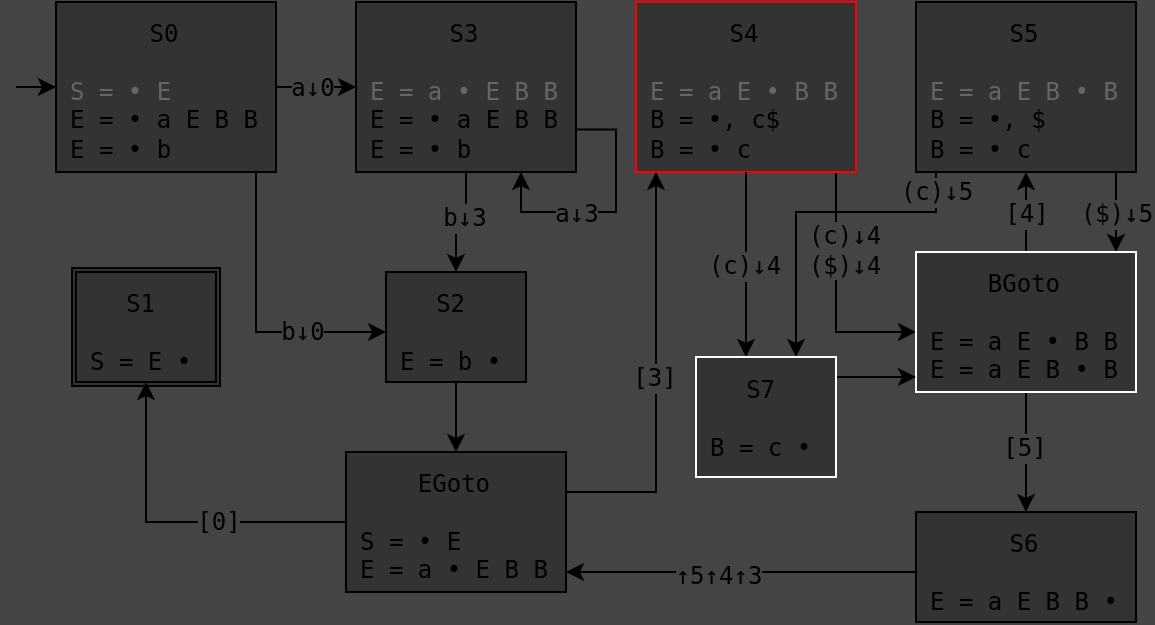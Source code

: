 <mxfile version="25.0.2">
  <diagram name="Page-1" id="PYJ2EbEZMSt3SerLNBYG">
    <mxGraphModel dx="697" dy="707" grid="1" gridSize="10" guides="1" tooltips="1" connect="1" arrows="1" fold="1" page="1" pageScale="1" pageWidth="827" pageHeight="1169" background="#444444" math="0" shadow="0">
      <root>
        <mxCell id="0" />
        <mxCell id="1" parent="0" />
        <mxCell id="6CVqwBzzsZN9ON3T16L0-1" value="&lt;div style=&quot;text-align: center;&quot;&gt;&lt;br&gt;&lt;/div&gt;" style="rounded=0;whiteSpace=wrap;html=1;fontFamily=monospace;align=left;spacing=7;verticalAlign=top;spacingTop=-3;fillColor=#333333;" parent="1" vertex="1">
          <mxGeometry x="48" y="158" width="74" height="59" as="geometry" />
        </mxCell>
        <mxCell id="hS7_LjZfpNOxfmpkIFcN-10" style="edgeStyle=orthogonalEdgeStyle;rounded=0;orthogonalLoop=1;jettySize=auto;html=1;fontFamily=monospace;fontSize=12;fontColor=default;" parent="1" source="hS7_LjZfpNOxfmpkIFcN-1" target="hS7_LjZfpNOxfmpkIFcN-6" edge="1">
          <mxGeometry relative="1" as="geometry">
            <Array as="points" />
          </mxGeometry>
        </mxCell>
        <mxCell id="hS7_LjZfpNOxfmpkIFcN-14" value="a↓0" style="edgeLabel;html=1;align=center;verticalAlign=middle;resizable=0;points=[];rounded=0;strokeColor=default;spacing=10;fontFamily=monospace;fontSize=12;fontColor=default;fillColor=default;labelBackgroundColor=#444444;" parent="hS7_LjZfpNOxfmpkIFcN-10" vertex="1" connectable="0">
          <mxGeometry x="-0.02" relative="1" as="geometry">
            <mxPoint x="-2" as="offset" />
          </mxGeometry>
        </mxCell>
        <mxCell id="LnUlRvWQP7RnSFfBbF4E-1" style="edgeStyle=orthogonalEdgeStyle;rounded=0;orthogonalLoop=1;jettySize=auto;html=1;fontFamily=monospace;fontSize=12;fontColor=default;labelBackgroundColor=#444444;resizable=0;" parent="1" source="hS7_LjZfpNOxfmpkIFcN-1" target="hS7_LjZfpNOxfmpkIFcN-4" edge="1">
          <mxGeometry relative="1" as="geometry">
            <Array as="points">
              <mxPoint x="140" y="190" />
            </Array>
          </mxGeometry>
        </mxCell>
        <mxCell id="LnUlRvWQP7RnSFfBbF4E-2" value="b↓0" style="edgeLabel;html=1;align=center;verticalAlign=middle;resizable=0;points=[];rounded=0;strokeColor=default;spacing=10;fontFamily=monospace;fontSize=12;fontColor=default;labelBackgroundColor=#444444;fillColor=default;gradientColor=none;" parent="LnUlRvWQP7RnSFfBbF4E-1" vertex="1" connectable="0">
          <mxGeometry x="0.416" relative="1" as="geometry">
            <mxPoint as="offset" />
          </mxGeometry>
        </mxCell>
        <mxCell id="hS7_LjZfpNOxfmpkIFcN-1" value="&lt;div style=&quot;text-align: center;&quot;&gt;S0&lt;/div&gt;&lt;div&gt;&lt;br&gt;&lt;/div&gt;&lt;font color=&quot;#666666&quot;&gt;S = •&amp;nbsp;E&lt;/font&gt;&lt;div&gt;E =&amp;nbsp;&lt;span style=&quot;background-color: initial;&quot;&gt;•&lt;/span&gt;&lt;span style=&quot;background-color: initial;&quot;&gt;&amp;nbsp;a E B B&lt;/span&gt;&lt;/div&gt;&lt;div&gt;E =&amp;nbsp;&lt;span style=&quot;background-color: initial;&quot;&gt;•&lt;/span&gt;&lt;span style=&quot;background-color: initial;&quot;&gt;&amp;nbsp;b&lt;br&gt;&lt;/span&gt;&lt;/div&gt;" style="rounded=0;whiteSpace=wrap;html=1;fontFamily=monospace;align=left;spacing=7;verticalAlign=top;spacingTop=-3;fillColor=#333333;" parent="1" vertex="1">
          <mxGeometry x="40" y="25" width="110" height="85" as="geometry" />
        </mxCell>
        <mxCell id="hS7_LjZfpNOxfmpkIFcN-2" value="&lt;div style=&quot;text-align: center;&quot;&gt;S1&lt;/div&gt;&lt;div&gt;&lt;br&gt;&lt;/div&gt;&lt;div&gt;S = E&amp;nbsp;&lt;span style=&quot;background-color: initial;&quot;&gt;•&lt;/span&gt;&lt;/div&gt;" style="rounded=0;whiteSpace=wrap;html=1;fontFamily=monospace;align=left;spacing=7;verticalAlign=top;spacingTop=-3;fillColor=#333333;" parent="1" vertex="1">
          <mxGeometry x="49.98" y="160" width="70" height="55" as="geometry" />
        </mxCell>
        <mxCell id="LnUlRvWQP7RnSFfBbF4E-8" style="edgeStyle=orthogonalEdgeStyle;rounded=0;orthogonalLoop=1;jettySize=auto;html=1;fontFamily=monospace;fontSize=12;fontColor=default;labelBackgroundColor=#444444;resizable=0;" parent="1" source="hS7_LjZfpNOxfmpkIFcN-4" target="LnUlRvWQP7RnSFfBbF4E-5" edge="1">
          <mxGeometry relative="1" as="geometry" />
        </mxCell>
        <mxCell id="9tvLpC6qgLH19xK82PH--1" value="" style="edgeLabel;html=1;align=center;verticalAlign=middle;resizable=0;points=[];rounded=0;strokeColor=default;spacing=10;fontFamily=monospace;fontSize=12;fontColor=default;labelBackgroundColor=#444444;fillColor=default;gradientColor=none;" parent="LnUlRvWQP7RnSFfBbF4E-8" vertex="1" connectable="0">
          <mxGeometry x="0.027" relative="1" as="geometry">
            <mxPoint as="offset" />
          </mxGeometry>
        </mxCell>
        <mxCell id="hS7_LjZfpNOxfmpkIFcN-4" value="&lt;div style=&quot;text-align: center;&quot;&gt;S2&lt;/div&gt;&lt;div&gt;&lt;br&gt;&lt;/div&gt;&lt;div&gt;E = b •&lt;/div&gt;" style="rounded=0;whiteSpace=wrap;html=1;fontFamily=monospace;align=left;spacing=7;verticalAlign=top;spacingTop=-3;fillColor=#333333;" parent="1" vertex="1">
          <mxGeometry x="205.01" y="160" width="70" height="55" as="geometry" />
        </mxCell>
        <mxCell id="LnUlRvWQP7RnSFfBbF4E-10" style="edgeStyle=orthogonalEdgeStyle;rounded=0;orthogonalLoop=1;jettySize=auto;html=1;fontFamily=monospace;fontSize=12;fontColor=default;labelBackgroundColor=#444444;resizable=0;" parent="1" source="hS7_LjZfpNOxfmpkIFcN-5" target="LnUlRvWQP7RnSFfBbF4E-9" edge="1">
          <mxGeometry relative="1" as="geometry">
            <Array as="points">
              <mxPoint x="430" y="190" />
            </Array>
          </mxGeometry>
        </mxCell>
        <mxCell id="9tvLpC6qgLH19xK82PH--2" value="(c)↓4&lt;br&gt;($)↓4" style="edgeLabel;html=1;align=center;verticalAlign=middle;resizable=0;points=[];rounded=0;strokeColor=default;spacing=10;fontFamily=monospace;fontSize=12;fontColor=default;labelBackgroundColor=#444444;fillColor=default;gradientColor=none;" parent="LnUlRvWQP7RnSFfBbF4E-10" vertex="1" connectable="0">
          <mxGeometry x="-0.351" relative="1" as="geometry">
            <mxPoint x="4" as="offset" />
          </mxGeometry>
        </mxCell>
        <mxCell id="hS7_LjZfpNOxfmpkIFcN-5" value="&lt;div style=&quot;text-align: center;&quot;&gt;&lt;div&gt;S4&lt;/div&gt;&lt;div style=&quot;text-align: left;&quot;&gt;&lt;br&gt;&lt;/div&gt;&lt;font color=&quot;#666666&quot;&gt;&lt;span style=&quot;text-align: left;&quot;&gt;E = a E&amp;nbsp;&lt;/span&gt;&lt;span style=&quot;text-align: left;&quot;&gt;•&lt;/span&gt;&lt;span style=&quot;text-align: left;&quot;&gt;&amp;nbsp;B&lt;/span&gt;&lt;span style=&quot;background-color: initial; text-align: left;&quot;&gt;&amp;nbsp;B&lt;/span&gt;&lt;/font&gt;&lt;/div&gt;&lt;div style=&quot;&quot;&gt;&lt;span style=&quot;&quot;&gt;B =&amp;nbsp;&lt;/span&gt;&lt;span style=&quot;background-color: initial;&quot;&gt;•, c$&lt;/span&gt;&lt;/div&gt;&lt;div style=&quot;&quot;&gt;&lt;span style=&quot;background-color: initial;&quot;&gt;B = • c&lt;/span&gt;&lt;/div&gt;" style="rounded=0;whiteSpace=wrap;html=1;fontFamily=monospace;align=left;spacing=7;verticalAlign=top;spacingTop=-3;fillColor=#333333;strokeColor=#FF0000;" parent="1" vertex="1">
          <mxGeometry x="330" y="25" width="110" height="85" as="geometry" />
        </mxCell>
        <mxCell id="zd5rfagbptxv0MgjASE6-3" style="edgeStyle=orthogonalEdgeStyle;rounded=0;orthogonalLoop=1;jettySize=auto;html=1;" parent="1" source="hS7_LjZfpNOxfmpkIFcN-6" target="hS7_LjZfpNOxfmpkIFcN-4" edge="1">
          <mxGeometry relative="1" as="geometry" />
        </mxCell>
        <mxCell id="zd5rfagbptxv0MgjASE6-11" value="b↓3" style="edgeLabel;html=1;align=center;verticalAlign=middle;resizable=0;points=[];rounded=0;strokeColor=default;spacing=10;fontFamily=monospace;fontSize=12;fontColor=default;labelBackgroundColor=#444444;fillColor=default;gradientColor=none;" parent="zd5rfagbptxv0MgjASE6-3" vertex="1" connectable="0">
          <mxGeometry x="-0.156" y="2" relative="1" as="geometry">
            <mxPoint x="-3" as="offset" />
          </mxGeometry>
        </mxCell>
        <mxCell id="hS7_LjZfpNOxfmpkIFcN-6" value="&lt;div style=&quot;text-align: center;&quot;&gt;S3&lt;/div&gt;&lt;div&gt;&lt;br&gt;&lt;/div&gt;&lt;font color=&quot;#666666&quot;&gt;E = a • E B B&lt;/font&gt;&lt;div&gt;E =&amp;nbsp;&lt;span style=&quot;background-color: initial;&quot;&gt;•&lt;/span&gt;&lt;span style=&quot;background-color: initial;&quot;&gt;&amp;nbsp;a E B B&lt;/span&gt;&lt;/div&gt;&lt;div&gt;E =&amp;nbsp;&lt;span style=&quot;background-color: initial;&quot;&gt;•&lt;/span&gt;&lt;span style=&quot;background-color: initial;&quot;&gt;&amp;nbsp;b&lt;/span&gt;&lt;/div&gt;" style="rounded=0;whiteSpace=wrap;html=1;fontFamily=monospace;align=left;spacing=7;verticalAlign=top;spacingTop=-3;fillColor=#333333;" parent="1" vertex="1">
          <mxGeometry x="190" y="25" width="110" height="85" as="geometry" />
        </mxCell>
        <mxCell id="pAEnlqBqYRoMagqUOsFd-7" style="edgeStyle=orthogonalEdgeStyle;rounded=0;orthogonalLoop=1;jettySize=auto;html=1;fontFamily=monospace;fontSize=12;fontColor=default;labelBackgroundColor=#444444;resizable=0;" parent="1" source="hS7_LjZfpNOxfmpkIFcN-7" target="LnUlRvWQP7RnSFfBbF4E-9" edge="1">
          <mxGeometry relative="1" as="geometry">
            <Array as="points">
              <mxPoint x="570" y="130" />
              <mxPoint x="570" y="130" />
            </Array>
          </mxGeometry>
        </mxCell>
        <mxCell id="pAEnlqBqYRoMagqUOsFd-8" value="($)↓5" style="edgeLabel;html=1;align=center;verticalAlign=middle;resizable=0;points=[];rounded=0;strokeColor=default;spacing=10;fontFamily=monospace;fontSize=12;fontColor=default;labelBackgroundColor=#444444;fillColor=default;gradientColor=none;" parent="pAEnlqBqYRoMagqUOsFd-7" vertex="1" connectable="0">
          <mxGeometry x="0.034" relative="1" as="geometry">
            <mxPoint as="offset" />
          </mxGeometry>
        </mxCell>
        <mxCell id="hS7_LjZfpNOxfmpkIFcN-7" value="&lt;div style=&quot;text-align: center;&quot;&gt;S5&lt;/div&gt;&lt;div&gt;&lt;br&gt;&lt;/div&gt;&lt;div style=&quot;text-align: center;&quot;&gt;&lt;font color=&quot;#666666&quot;&gt;&lt;span style=&quot;text-align: left;&quot;&gt;E = a E&lt;/span&gt;&lt;span style=&quot;text-align: left;&quot;&gt;&amp;nbsp;B&lt;/span&gt;&lt;span style=&quot;background-color: initial; text-align: left;&quot;&gt;&amp;nbsp;&lt;/span&gt;&lt;span style=&quot;background-color: initial; text-align: left;&quot;&gt;• B&lt;/span&gt;&lt;/font&gt;&lt;/div&gt;&lt;div style=&quot;&quot;&gt;&lt;span style=&quot;background-color: initial;&quot;&gt;B = •, $&lt;/span&gt;&lt;/div&gt;&lt;div style=&quot;&quot;&gt;&lt;span style=&quot;background-color: initial;&quot;&gt;B = • c&lt;/span&gt;&lt;br&gt;&lt;/div&gt;" style="rounded=0;whiteSpace=wrap;html=1;fontFamily=monospace;align=left;spacing=7;verticalAlign=top;spacingTop=-3;fillColor=#333333;" parent="1" vertex="1">
          <mxGeometry x="470" y="25" width="110" height="85" as="geometry" />
        </mxCell>
        <mxCell id="hS7_LjZfpNOxfmpkIFcN-57" value="" style="endArrow=classic;html=1;rounded=0;fontFamily=monospace;fontSize=12;fontColor=default;" parent="1" target="hS7_LjZfpNOxfmpkIFcN-1" edge="1">
          <mxGeometry width="50" height="50" relative="1" as="geometry">
            <mxPoint x="20" y="67.5" as="sourcePoint" />
            <mxPoint y="40" as="targetPoint" />
          </mxGeometry>
        </mxCell>
        <mxCell id="LnUlRvWQP7RnSFfBbF4E-3" style="edgeStyle=orthogonalEdgeStyle;rounded=0;orthogonalLoop=1;jettySize=auto;html=1;fontFamily=monospace;fontSize=12;fontColor=default;labelBackgroundColor=#444444;resizable=0;entryX=0.75;entryY=1;entryDx=0;entryDy=0;exitX=1;exitY=0.75;exitDx=0;exitDy=0;" parent="1" source="hS7_LjZfpNOxfmpkIFcN-6" target="hS7_LjZfpNOxfmpkIFcN-6" edge="1">
          <mxGeometry relative="1" as="geometry">
            <Array as="points">
              <mxPoint x="320" y="89" />
              <mxPoint x="320" y="130" />
              <mxPoint x="272" y="130" />
            </Array>
          </mxGeometry>
        </mxCell>
        <mxCell id="LnUlRvWQP7RnSFfBbF4E-4" value="a↓3" style="edgeLabel;html=1;align=center;verticalAlign=middle;resizable=0;points=[];rounded=0;strokeColor=default;spacing=10;fontFamily=monospace;fontSize=12;fontColor=default;labelBackgroundColor=#444444;fillColor=default;gradientColor=none;" parent="LnUlRvWQP7RnSFfBbF4E-3" vertex="1" connectable="0">
          <mxGeometry x="0.263" y="1" relative="1" as="geometry">
            <mxPoint as="offset" />
          </mxGeometry>
        </mxCell>
        <mxCell id="LnUlRvWQP7RnSFfBbF4E-6" style="edgeStyle=orthogonalEdgeStyle;rounded=0;orthogonalLoop=1;jettySize=auto;html=1;fontFamily=monospace;fontSize=12;fontColor=default;labelBackgroundColor=#444444;resizable=0;" parent="1" source="LnUlRvWQP7RnSFfBbF4E-5" target="hS7_LjZfpNOxfmpkIFcN-5" edge="1">
          <mxGeometry relative="1" as="geometry">
            <Array as="points">
              <mxPoint x="340" y="270" />
            </Array>
          </mxGeometry>
        </mxCell>
        <mxCell id="9tvLpC6qgLH19xK82PH--4" value="[3]" style="edgeLabel;html=1;align=center;verticalAlign=middle;resizable=0;points=[];rounded=0;strokeColor=default;spacing=10;fontFamily=monospace;fontSize=12;fontColor=default;labelBackgroundColor=#444444;fillColor=default;gradientColor=none;" parent="LnUlRvWQP7RnSFfBbF4E-6" vertex="1" connectable="0">
          <mxGeometry x="-0.0" y="-1" relative="1" as="geometry">
            <mxPoint x="-2" as="offset" />
          </mxGeometry>
        </mxCell>
        <mxCell id="LnUlRvWQP7RnSFfBbF4E-7" style="edgeStyle=orthogonalEdgeStyle;rounded=0;orthogonalLoop=1;jettySize=auto;html=1;fontFamily=monospace;fontSize=12;fontColor=default;labelBackgroundColor=#444444;resizable=0;" parent="1" source="LnUlRvWQP7RnSFfBbF4E-5" target="hS7_LjZfpNOxfmpkIFcN-2" edge="1">
          <mxGeometry relative="1" as="geometry" />
        </mxCell>
        <mxCell id="9tvLpC6qgLH19xK82PH--5" value="[0]" style="edgeLabel;html=1;align=center;verticalAlign=middle;resizable=0;points=[];rounded=0;strokeColor=default;spacing=10;fontFamily=monospace;fontSize=12;fontColor=default;labelBackgroundColor=#444444;fillColor=default;gradientColor=none;" parent="LnUlRvWQP7RnSFfBbF4E-7" vertex="1" connectable="0">
          <mxGeometry x="-0.249" relative="1" as="geometry">
            <mxPoint as="offset" />
          </mxGeometry>
        </mxCell>
        <mxCell id="LnUlRvWQP7RnSFfBbF4E-5" value="&lt;div style=&quot;text-align: center;&quot;&gt;EGoto&lt;/div&gt;&lt;div&gt;&lt;br&gt;&lt;/div&gt;&lt;div&gt;S = •&amp;nbsp;E&lt;br&gt;&lt;/div&gt;&lt;div&gt;E = a • E B B&lt;/div&gt;" style="rounded=0;whiteSpace=wrap;html=1;fontFamily=monospace;align=left;spacing=7;verticalAlign=top;spacingTop=-3;fillColor=#333333;" parent="1" vertex="1">
          <mxGeometry x="185.01" y="250" width="110" height="70" as="geometry" />
        </mxCell>
        <mxCell id="LnUlRvWQP7RnSFfBbF4E-11" style="edgeStyle=orthogonalEdgeStyle;rounded=0;orthogonalLoop=1;jettySize=auto;html=1;fontFamily=monospace;fontSize=12;fontColor=default;labelBackgroundColor=#444444;resizable=0;" parent="1" source="LnUlRvWQP7RnSFfBbF4E-9" target="hS7_LjZfpNOxfmpkIFcN-7" edge="1">
          <mxGeometry relative="1" as="geometry" />
        </mxCell>
        <mxCell id="pAEnlqBqYRoMagqUOsFd-5" value="[4]" style="edgeLabel;html=1;align=center;verticalAlign=middle;resizable=0;points=[];rounded=0;strokeColor=default;spacing=10;fontFamily=monospace;fontSize=12;fontColor=default;labelBackgroundColor=#444444;fillColor=default;gradientColor=none;" parent="LnUlRvWQP7RnSFfBbF4E-11" vertex="1" connectable="0">
          <mxGeometry x="-0.04" relative="1" as="geometry">
            <mxPoint as="offset" />
          </mxGeometry>
        </mxCell>
        <mxCell id="pAEnlqBqYRoMagqUOsFd-2" style="edgeStyle=orthogonalEdgeStyle;rounded=0;orthogonalLoop=1;jettySize=auto;html=1;entryX=0.5;entryY=0;entryDx=0;entryDy=0;" parent="1" source="LnUlRvWQP7RnSFfBbF4E-9" target="pAEnlqBqYRoMagqUOsFd-1" edge="1">
          <mxGeometry relative="1" as="geometry" />
        </mxCell>
        <mxCell id="pAEnlqBqYRoMagqUOsFd-10" value="[5]" style="edgeLabel;html=1;align=center;verticalAlign=middle;resizable=0;points=[];rounded=0;strokeColor=default;spacing=10;fontFamily=monospace;fontSize=12;fontColor=default;labelBackgroundColor=#444444;fillColor=default;gradientColor=none;" parent="pAEnlqBqYRoMagqUOsFd-2" vertex="1" connectable="0">
          <mxGeometry x="-0.08" y="-1" relative="1" as="geometry">
            <mxPoint as="offset" />
          </mxGeometry>
        </mxCell>
        <mxCell id="LnUlRvWQP7RnSFfBbF4E-9" value="&lt;div style=&quot;&quot;&gt;&lt;div style=&quot;text-align: center;&quot;&gt;BGoto&lt;/div&gt;&lt;div style=&quot;text-align: center;&quot;&gt;&lt;br&gt;&lt;/div&gt;&lt;span style=&quot;&quot;&gt;E = a E&amp;nbsp;&lt;/span&gt;&lt;span style=&quot;&quot;&gt;•&lt;/span&gt;&lt;span style=&quot;&quot;&gt;&amp;nbsp;B B&lt;/span&gt;&lt;/div&gt;&lt;div style=&quot;&quot;&gt;&lt;span style=&quot;&quot;&gt;E = a E&amp;nbsp;&lt;/span&gt;&lt;span style=&quot;&quot;&gt;B&amp;nbsp;&lt;/span&gt;&lt;span style=&quot;background-color: initial;&quot;&gt;•&lt;/span&gt;&lt;span style=&quot;background-color: initial;&quot;&gt;&amp;nbsp;&lt;/span&gt;&lt;span style=&quot;background-color: initial;&quot;&gt;B&lt;/span&gt;&lt;/div&gt;" style="rounded=0;whiteSpace=wrap;html=1;fontFamily=monospace;align=left;spacing=7;verticalAlign=top;spacingTop=-3;fillColor=#333333;strokeColor=#FFFFFF;" parent="1" vertex="1">
          <mxGeometry x="470" y="150" width="110" height="70" as="geometry" />
        </mxCell>
        <mxCell id="pAEnlqBqYRoMagqUOsFd-3" style="edgeStyle=orthogonalEdgeStyle;rounded=0;orthogonalLoop=1;jettySize=auto;html=1;fontColor=#666666;strokeColor=default;" parent="1" source="pAEnlqBqYRoMagqUOsFd-1" target="LnUlRvWQP7RnSFfBbF4E-5" edge="1">
          <mxGeometry relative="1" as="geometry">
            <Array as="points">
              <mxPoint x="390" y="310" />
              <mxPoint x="390" y="310" />
            </Array>
          </mxGeometry>
        </mxCell>
        <mxCell id="pAEnlqBqYRoMagqUOsFd-9" value="&lt;font&gt;↑5&lt;/font&gt;↑4↑3" style="edgeLabel;html=1;align=center;verticalAlign=middle;resizable=0;points=[];rounded=0;strokeColor=default;spacing=10;fontFamily=monospace;fontSize=12;fontColor=default;labelBackgroundColor=#444444;fillColor=default;gradientColor=none;" parent="pAEnlqBqYRoMagqUOsFd-3" vertex="1" connectable="0">
          <mxGeometry x="0.133" y="2" relative="1" as="geometry">
            <mxPoint as="offset" />
          </mxGeometry>
        </mxCell>
        <mxCell id="pAEnlqBqYRoMagqUOsFd-1" value="&lt;div style=&quot;text-align: center;&quot;&gt;S6&lt;/div&gt;&lt;div&gt;&lt;br&gt;&lt;/div&gt;&lt;div style=&quot;text-align: center;&quot;&gt;&lt;span style=&quot;text-align: left;&quot;&gt;E = a E&lt;/span&gt;&lt;span style=&quot;background-color: initial; text-align: left;&quot;&gt;&amp;nbsp;B&lt;/span&gt;&lt;span style=&quot;background-color: initial; text-align: left;&quot;&gt;&amp;nbsp;B&lt;/span&gt;&lt;span style=&quot;background-color: initial; text-align: left;&quot;&gt;&amp;nbsp;&lt;/span&gt;&lt;span style=&quot;background-color: initial; text-align: left;&quot;&gt;•&lt;/span&gt;&lt;/div&gt;" style="rounded=0;whiteSpace=wrap;html=1;fontFamily=monospace;align=left;spacing=7;verticalAlign=top;spacingTop=-3;fillColor=#333333;" parent="1" vertex="1">
          <mxGeometry x="470" y="280" width="110" height="55" as="geometry" />
        </mxCell>
        <mxCell id="UafehfXseEqU8DIVfJEy-1" style="edgeStyle=orthogonalEdgeStyle;rounded=0;orthogonalLoop=1;jettySize=auto;html=1;fontFamily=monospace;fontSize=12;fontColor=default;labelBackgroundColor=#444444;resizable=0;" parent="1" source="hS7_LjZfpNOxfmpkIFcN-5" target="UafehfXseEqU8DIVfJEy-6" edge="1">
          <mxGeometry relative="1" as="geometry">
            <mxPoint x="385" y="112.5" as="sourcePoint" />
            <Array as="points">
              <mxPoint x="385" y="160" />
              <mxPoint x="385" y="160" />
            </Array>
          </mxGeometry>
        </mxCell>
        <mxCell id="UafehfXseEqU8DIVfJEy-2" value="(c)↓4" style="edgeLabel;html=1;align=center;verticalAlign=middle;resizable=0;points=[];rounded=0;strokeColor=default;spacing=10;fontFamily=monospace;fontSize=12;fontColor=default;labelBackgroundColor=#444444;fillColor=default;gradientColor=none;" parent="UafehfXseEqU8DIVfJEy-1" vertex="1" connectable="0">
          <mxGeometry y="-1" relative="1" as="geometry">
            <mxPoint as="offset" />
          </mxGeometry>
        </mxCell>
        <mxCell id="UafehfXseEqU8DIVfJEy-3" style="edgeStyle=orthogonalEdgeStyle;rounded=0;orthogonalLoop=1;jettySize=auto;html=1;fontFamily=monospace;fontSize=12;fontColor=default;labelBackgroundColor=#444444;resizable=0;" parent="1" source="hS7_LjZfpNOxfmpkIFcN-7" target="UafehfXseEqU8DIVfJEy-6" edge="1">
          <mxGeometry relative="1" as="geometry">
            <mxPoint x="480" y="112.5" as="sourcePoint" />
            <Array as="points">
              <mxPoint x="480" y="130" />
              <mxPoint x="410" y="130" />
            </Array>
          </mxGeometry>
        </mxCell>
        <mxCell id="UafehfXseEqU8DIVfJEy-4" value="(c)↓5" style="edgeLabel;html=1;align=center;verticalAlign=middle;resizable=0;points=[];rounded=0;strokeColor=default;spacing=10;fontFamily=monospace;fontSize=12;fontColor=default;labelBackgroundColor=#444444;fillColor=default;gradientColor=none;" parent="UafehfXseEqU8DIVfJEy-3" vertex="1" connectable="0">
          <mxGeometry x="0.537" y="1" relative="1" as="geometry">
            <mxPoint x="69" y="-45" as="offset" />
          </mxGeometry>
        </mxCell>
        <mxCell id="UafehfXseEqU8DIVfJEy-5" style="edgeStyle=orthogonalEdgeStyle;rounded=0;orthogonalLoop=1;jettySize=auto;html=1;fontFamily=monospace;fontSize=12;fontColor=default;labelBackgroundColor=#444444;resizable=0;" parent="1" source="UafehfXseEqU8DIVfJEy-6" edge="1">
          <mxGeometry relative="1" as="geometry">
            <mxPoint x="470" y="212.5" as="targetPoint" />
            <Array as="points">
              <mxPoint x="450" y="212.5" />
              <mxPoint x="450" y="212.5" />
            </Array>
          </mxGeometry>
        </mxCell>
        <mxCell id="UafehfXseEqU8DIVfJEy-6" value="&lt;div style=&quot;text-align: center;&quot;&gt;&lt;div&gt;S7&lt;/div&gt;&lt;div style=&quot;text-align: left;&quot;&gt;&lt;br&gt;&lt;/div&gt;&lt;/div&gt;&lt;div style=&quot;&quot;&gt;&lt;span style=&quot;&quot;&gt;B = c&amp;nbsp;&lt;/span&gt;&lt;span style=&quot;background-color: initial;&quot;&gt;•&lt;/span&gt;&lt;/div&gt;" style="rounded=0;whiteSpace=wrap;html=1;fontFamily=monospace;align=left;spacing=7;verticalAlign=top;spacingTop=-3;fillColor=#333333;strokeColor=#FFFFFF;" parent="1" vertex="1">
          <mxGeometry x="360" y="202.5" width="70" height="60" as="geometry" />
        </mxCell>
      </root>
    </mxGraphModel>
  </diagram>
</mxfile>

